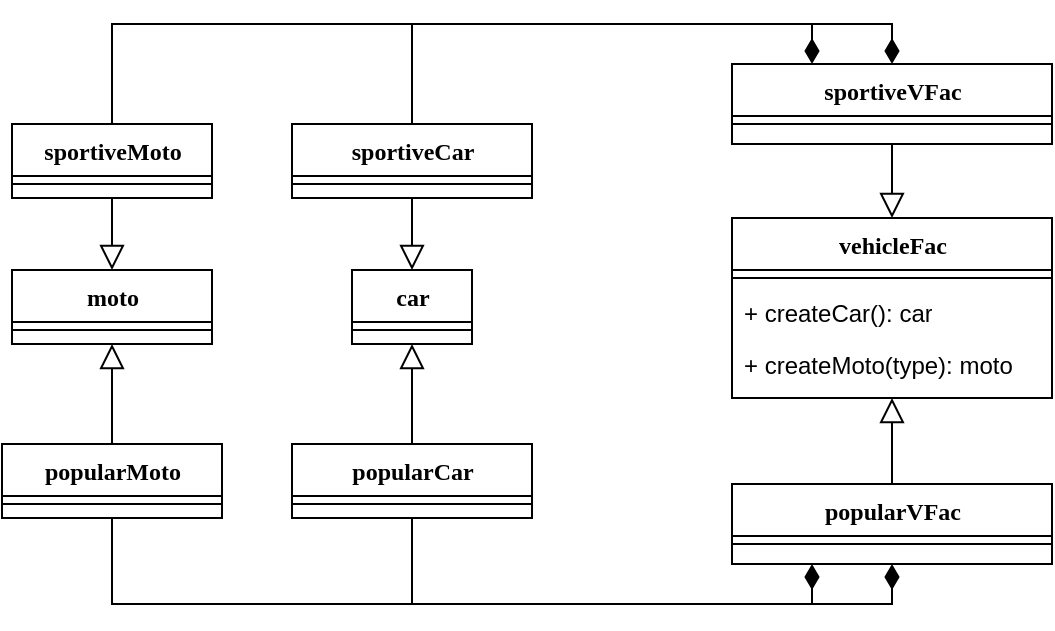 <mxfile version="14.0.1" type="device"><diagram name="Page-1" id="9f46799a-70d6-7492-0946-bef42562c5a5"><mxGraphModel dx="1145" dy="1495" grid="1" gridSize="10" guides="1" tooltips="1" connect="1" arrows="1" fold="1" page="1" pageScale="1" pageWidth="1100" pageHeight="850" background="#ffffff" math="0" shadow="0"><root><mxCell id="0"/><mxCell id="1" parent="0"/><mxCell id="g7Vn2F2-O-ot8NYR6MRT-29" style="edgeStyle=orthogonalEdgeStyle;rounded=0;orthogonalLoop=1;jettySize=auto;html=1;exitX=0.5;exitY=1;exitDx=0;exitDy=0;startArrow=block;startFill=0;endArrow=none;endFill=0;startSize=10;" edge="1" parent="1" source="78961159f06e98e8-30" target="g7Vn2F2-O-ot8NYR6MRT-26"><mxGeometry relative="1" as="geometry"/></mxCell><mxCell id="g7Vn2F2-O-ot8NYR6MRT-32" style="edgeStyle=orthogonalEdgeStyle;rounded=0;orthogonalLoop=1;jettySize=auto;html=1;exitX=0.5;exitY=0;exitDx=0;exitDy=0;entryX=0.5;entryY=1;entryDx=0;entryDy=0;startArrow=block;startFill=0;endArrow=none;endFill=0;startSize=10;" edge="1" parent="1" source="78961159f06e98e8-30" target="g7Vn2F2-O-ot8NYR6MRT-22"><mxGeometry relative="1" as="geometry"/></mxCell><mxCell id="78961159f06e98e8-30" value="vehicleFac" style="swimlane;html=1;fontStyle=1;align=center;verticalAlign=top;childLayout=stackLayout;horizontal=1;startSize=26;horizontalStack=0;resizeParent=1;resizeLast=0;collapsible=1;marginBottom=0;swimlaneFillColor=#ffffff;rounded=0;shadow=0;comic=0;labelBackgroundColor=none;strokeWidth=1;fillColor=none;fontFamily=Verdana;fontSize=12" parent="1" vertex="1"><mxGeometry x="520" y="67" width="160" height="90" as="geometry"/></mxCell><mxCell id="78961159f06e98e8-38" value="" style="line;html=1;strokeWidth=1;fillColor=none;align=left;verticalAlign=middle;spacingTop=-1;spacingLeft=3;spacingRight=3;rotatable=0;labelPosition=right;points=[];portConstraint=eastwest;" parent="78961159f06e98e8-30" vertex="1"><mxGeometry y="26" width="160" height="8" as="geometry"/></mxCell><mxCell id="78961159f06e98e8-39" value="+ createCar(): car" style="text;html=1;strokeColor=none;fillColor=none;align=left;verticalAlign=top;spacingLeft=4;spacingRight=4;whiteSpace=wrap;overflow=hidden;rotatable=0;points=[[0,0.5],[1,0.5]];portConstraint=eastwest;" parent="78961159f06e98e8-30" vertex="1"><mxGeometry y="34" width="160" height="26" as="geometry"/></mxCell><mxCell id="78961159f06e98e8-40" value="+ createMoto(type): moto" style="text;html=1;strokeColor=none;fillColor=none;align=left;verticalAlign=top;spacingLeft=4;spacingRight=4;whiteSpace=wrap;overflow=hidden;rotatable=0;points=[[0,0.5],[1,0.5]];portConstraint=eastwest;" parent="78961159f06e98e8-30" vertex="1"><mxGeometry y="60" width="160" height="26" as="geometry"/></mxCell><mxCell id="g7Vn2F2-O-ot8NYR6MRT-35" style="edgeStyle=orthogonalEdgeStyle;rounded=0;orthogonalLoop=1;jettySize=auto;html=1;exitX=0.5;exitY=1;exitDx=0;exitDy=0;startArrow=block;startFill=0;startSize=10;endArrow=none;endFill=0;" edge="1" parent="1" source="g7Vn2F2-O-ot8NYR6MRT-1" target="g7Vn2F2-O-ot8NYR6MRT-14"><mxGeometry relative="1" as="geometry"/></mxCell><mxCell id="g7Vn2F2-O-ot8NYR6MRT-37" style="edgeStyle=orthogonalEdgeStyle;rounded=0;orthogonalLoop=1;jettySize=auto;html=1;exitX=0.5;exitY=0;exitDx=0;exitDy=0;entryX=0.5;entryY=1;entryDx=0;entryDy=0;startArrow=block;startFill=0;startSize=10;endArrow=none;endFill=0;" edge="1" parent="1" source="g7Vn2F2-O-ot8NYR6MRT-1" target="g7Vn2F2-O-ot8NYR6MRT-16"><mxGeometry relative="1" as="geometry"/></mxCell><mxCell id="g7Vn2F2-O-ot8NYR6MRT-1" value="moto" style="swimlane;html=1;fontStyle=1;align=center;verticalAlign=top;childLayout=stackLayout;horizontal=1;startSize=26;horizontalStack=0;resizeParent=1;resizeLast=0;collapsible=1;marginBottom=0;swimlaneFillColor=#ffffff;rounded=0;shadow=0;comic=0;labelBackgroundColor=none;strokeWidth=1;fillColor=none;fontFamily=Verdana;fontSize=12" vertex="1" parent="1"><mxGeometry x="160" y="93" width="100" height="37" as="geometry"/></mxCell><mxCell id="g7Vn2F2-O-ot8NYR6MRT-8" value="" style="line;html=1;strokeWidth=1;fillColor=none;align=left;verticalAlign=middle;spacingTop=-1;spacingLeft=3;spacingRight=3;rotatable=0;labelPosition=right;points=[];portConstraint=eastwest;" vertex="1" parent="g7Vn2F2-O-ot8NYR6MRT-1"><mxGeometry y="26" width="100" height="8" as="geometry"/></mxCell><mxCell id="g7Vn2F2-O-ot8NYR6MRT-33" style="edgeStyle=orthogonalEdgeStyle;rounded=0;orthogonalLoop=1;jettySize=auto;html=1;exitX=0.5;exitY=0;exitDx=0;exitDy=0;entryX=0.5;entryY=1;entryDx=0;entryDy=0;startArrow=block;startFill=0;startSize=10;endArrow=none;endFill=0;" edge="1" parent="1" source="g7Vn2F2-O-ot8NYR6MRT-12" target="g7Vn2F2-O-ot8NYR6MRT-20"><mxGeometry relative="1" as="geometry"/></mxCell><mxCell id="g7Vn2F2-O-ot8NYR6MRT-34" style="edgeStyle=orthogonalEdgeStyle;rounded=0;orthogonalLoop=1;jettySize=auto;html=1;exitX=0.5;exitY=1;exitDx=0;exitDy=0;startArrow=block;startFill=0;startSize=10;endArrow=none;endFill=0;" edge="1" parent="1" source="g7Vn2F2-O-ot8NYR6MRT-12" target="g7Vn2F2-O-ot8NYR6MRT-18"><mxGeometry relative="1" as="geometry"/></mxCell><mxCell id="g7Vn2F2-O-ot8NYR6MRT-12" value="car" style="swimlane;html=1;fontStyle=1;align=center;verticalAlign=top;childLayout=stackLayout;horizontal=1;startSize=26;horizontalStack=0;resizeParent=1;resizeLast=0;collapsible=1;marginBottom=0;swimlaneFillColor=#ffffff;rounded=0;shadow=0;comic=0;labelBackgroundColor=none;strokeWidth=1;fillColor=none;fontFamily=Verdana;fontSize=12" vertex="1" parent="1"><mxGeometry x="330" y="93" width="60" height="37" as="geometry"/></mxCell><mxCell id="g7Vn2F2-O-ot8NYR6MRT-13" value="" style="line;html=1;strokeWidth=1;fillColor=none;align=left;verticalAlign=middle;spacingTop=-1;spacingLeft=3;spacingRight=3;rotatable=0;labelPosition=right;points=[];portConstraint=eastwest;" vertex="1" parent="g7Vn2F2-O-ot8NYR6MRT-12"><mxGeometry y="26" width="60" height="8" as="geometry"/></mxCell><mxCell id="g7Vn2F2-O-ot8NYR6MRT-14" value="popularMoto" style="swimlane;html=1;fontStyle=1;align=center;verticalAlign=top;childLayout=stackLayout;horizontal=1;startSize=26;horizontalStack=0;resizeParent=1;resizeLast=0;collapsible=1;marginBottom=0;swimlaneFillColor=#ffffff;rounded=0;shadow=0;comic=0;labelBackgroundColor=none;strokeWidth=1;fillColor=none;fontFamily=Verdana;fontSize=12" vertex="1" parent="1"><mxGeometry x="155" y="180" width="110" height="37" as="geometry"/></mxCell><mxCell id="g7Vn2F2-O-ot8NYR6MRT-15" value="" style="line;html=1;strokeWidth=1;fillColor=none;align=left;verticalAlign=middle;spacingTop=-1;spacingLeft=3;spacingRight=3;rotatable=0;labelPosition=right;points=[];portConstraint=eastwest;" vertex="1" parent="g7Vn2F2-O-ot8NYR6MRT-14"><mxGeometry y="26" width="110" height="8" as="geometry"/></mxCell><mxCell id="g7Vn2F2-O-ot8NYR6MRT-16" value="sportiveMoto" style="swimlane;html=1;fontStyle=1;align=center;verticalAlign=top;childLayout=stackLayout;horizontal=1;startSize=26;horizontalStack=0;resizeParent=1;resizeLast=0;collapsible=1;marginBottom=0;swimlaneFillColor=#ffffff;rounded=0;shadow=0;comic=0;labelBackgroundColor=none;strokeWidth=1;fillColor=none;fontFamily=Verdana;fontSize=12" vertex="1" parent="1"><mxGeometry x="160" y="20" width="100" height="37" as="geometry"/></mxCell><mxCell id="g7Vn2F2-O-ot8NYR6MRT-17" value="" style="line;html=1;strokeWidth=1;fillColor=none;align=left;verticalAlign=middle;spacingTop=-1;spacingLeft=3;spacingRight=3;rotatable=0;labelPosition=right;points=[];portConstraint=eastwest;" vertex="1" parent="g7Vn2F2-O-ot8NYR6MRT-16"><mxGeometry y="26" width="100" height="8" as="geometry"/></mxCell><mxCell id="g7Vn2F2-O-ot8NYR6MRT-18" value="popularCar" style="swimlane;html=1;fontStyle=1;align=center;verticalAlign=top;childLayout=stackLayout;horizontal=1;startSize=26;horizontalStack=0;resizeParent=1;resizeLast=0;collapsible=1;marginBottom=0;swimlaneFillColor=#ffffff;rounded=0;shadow=0;comic=0;labelBackgroundColor=none;strokeWidth=1;fillColor=none;fontFamily=Verdana;fontSize=12" vertex="1" parent="1"><mxGeometry x="300" y="180" width="120" height="37" as="geometry"/></mxCell><mxCell id="g7Vn2F2-O-ot8NYR6MRT-19" value="" style="line;html=1;strokeWidth=1;fillColor=none;align=left;verticalAlign=middle;spacingTop=-1;spacingLeft=3;spacingRight=3;rotatable=0;labelPosition=right;points=[];portConstraint=eastwest;" vertex="1" parent="g7Vn2F2-O-ot8NYR6MRT-18"><mxGeometry y="26" width="120" height="8" as="geometry"/></mxCell><mxCell id="g7Vn2F2-O-ot8NYR6MRT-20" value="sportiveCar" style="swimlane;html=1;fontStyle=1;align=center;verticalAlign=top;childLayout=stackLayout;horizontal=1;startSize=26;horizontalStack=0;resizeParent=1;resizeLast=0;collapsible=1;marginBottom=0;swimlaneFillColor=#ffffff;rounded=0;shadow=0;comic=0;labelBackgroundColor=none;strokeWidth=1;fillColor=none;fontFamily=Verdana;fontSize=12" vertex="1" parent="1"><mxGeometry x="300" y="20" width="120" height="37" as="geometry"/></mxCell><mxCell id="g7Vn2F2-O-ot8NYR6MRT-21" value="" style="line;html=1;strokeWidth=1;fillColor=none;align=left;verticalAlign=middle;spacingTop=-1;spacingLeft=3;spacingRight=3;rotatable=0;labelPosition=right;points=[];portConstraint=eastwest;" vertex="1" parent="g7Vn2F2-O-ot8NYR6MRT-20"><mxGeometry y="26" width="120" height="8" as="geometry"/></mxCell><mxCell id="g7Vn2F2-O-ot8NYR6MRT-38" style="edgeStyle=orthogonalEdgeStyle;rounded=0;orthogonalLoop=1;jettySize=auto;html=1;exitX=0.5;exitY=0;exitDx=0;exitDy=0;entryX=0.5;entryY=0;entryDx=0;entryDy=0;startArrow=diamondThin;startFill=1;startSize=10;endArrow=none;endFill=0;" edge="1" parent="1" source="g7Vn2F2-O-ot8NYR6MRT-22" target="g7Vn2F2-O-ot8NYR6MRT-20"><mxGeometry relative="1" as="geometry"><Array as="points"><mxPoint x="600" y="-30"/><mxPoint x="360" y="-30"/></Array></mxGeometry></mxCell><mxCell id="g7Vn2F2-O-ot8NYR6MRT-39" style="edgeStyle=orthogonalEdgeStyle;rounded=0;orthogonalLoop=1;jettySize=auto;html=1;exitX=0.25;exitY=0;exitDx=0;exitDy=0;entryX=0.5;entryY=0;entryDx=0;entryDy=0;startArrow=diamondThin;startFill=1;startSize=10;endArrow=none;endFill=0;" edge="1" parent="1" source="g7Vn2F2-O-ot8NYR6MRT-22" target="g7Vn2F2-O-ot8NYR6MRT-16"><mxGeometry relative="1" as="geometry"/></mxCell><mxCell id="g7Vn2F2-O-ot8NYR6MRT-22" value="sportiveVFac" style="swimlane;html=1;fontStyle=1;align=center;verticalAlign=top;childLayout=stackLayout;horizontal=1;startSize=26;horizontalStack=0;resizeParent=1;resizeLast=0;collapsible=1;marginBottom=0;swimlaneFillColor=#ffffff;rounded=0;shadow=0;comic=0;labelBackgroundColor=none;strokeWidth=1;fillColor=none;fontFamily=Verdana;fontSize=12" vertex="1" parent="1"><mxGeometry x="520" y="-10" width="160" height="40" as="geometry"/></mxCell><mxCell id="g7Vn2F2-O-ot8NYR6MRT-23" value="" style="line;html=1;strokeWidth=1;fillColor=none;align=left;verticalAlign=middle;spacingTop=-1;spacingLeft=3;spacingRight=3;rotatable=0;labelPosition=right;points=[];portConstraint=eastwest;" vertex="1" parent="g7Vn2F2-O-ot8NYR6MRT-22"><mxGeometry y="26" width="160" height="8" as="geometry"/></mxCell><mxCell id="g7Vn2F2-O-ot8NYR6MRT-40" style="edgeStyle=orthogonalEdgeStyle;rounded=0;orthogonalLoop=1;jettySize=auto;html=1;exitX=0.5;exitY=1;exitDx=0;exitDy=0;entryX=0.5;entryY=1;entryDx=0;entryDy=0;startArrow=diamondThin;startFill=1;startSize=10;endArrow=none;endFill=0;" edge="1" parent="1" source="g7Vn2F2-O-ot8NYR6MRT-26" target="g7Vn2F2-O-ot8NYR6MRT-18"><mxGeometry relative="1" as="geometry"/></mxCell><mxCell id="g7Vn2F2-O-ot8NYR6MRT-41" style="edgeStyle=orthogonalEdgeStyle;rounded=0;orthogonalLoop=1;jettySize=auto;html=1;exitX=0.25;exitY=1;exitDx=0;exitDy=0;entryX=0.5;entryY=1;entryDx=0;entryDy=0;startArrow=diamondThin;startFill=1;startSize=10;endArrow=none;endFill=0;" edge="1" parent="1" source="g7Vn2F2-O-ot8NYR6MRT-26" target="g7Vn2F2-O-ot8NYR6MRT-14"><mxGeometry relative="1" as="geometry"/></mxCell><mxCell id="g7Vn2F2-O-ot8NYR6MRT-26" value="popularVFac" style="swimlane;html=1;fontStyle=1;align=center;verticalAlign=top;childLayout=stackLayout;horizontal=1;startSize=26;horizontalStack=0;resizeParent=1;resizeLast=0;collapsible=1;marginBottom=0;swimlaneFillColor=#ffffff;rounded=0;shadow=0;comic=0;labelBackgroundColor=none;strokeWidth=1;fillColor=none;fontFamily=Verdana;fontSize=12" vertex="1" parent="1"><mxGeometry x="520" y="200" width="160" height="40" as="geometry"/></mxCell><mxCell id="g7Vn2F2-O-ot8NYR6MRT-27" value="" style="line;html=1;strokeWidth=1;fillColor=none;align=left;verticalAlign=middle;spacingTop=-1;spacingLeft=3;spacingRight=3;rotatable=0;labelPosition=right;points=[];portConstraint=eastwest;" vertex="1" parent="g7Vn2F2-O-ot8NYR6MRT-26"><mxGeometry y="26" width="160" height="8" as="geometry"/></mxCell></root></mxGraphModel></diagram></mxfile>